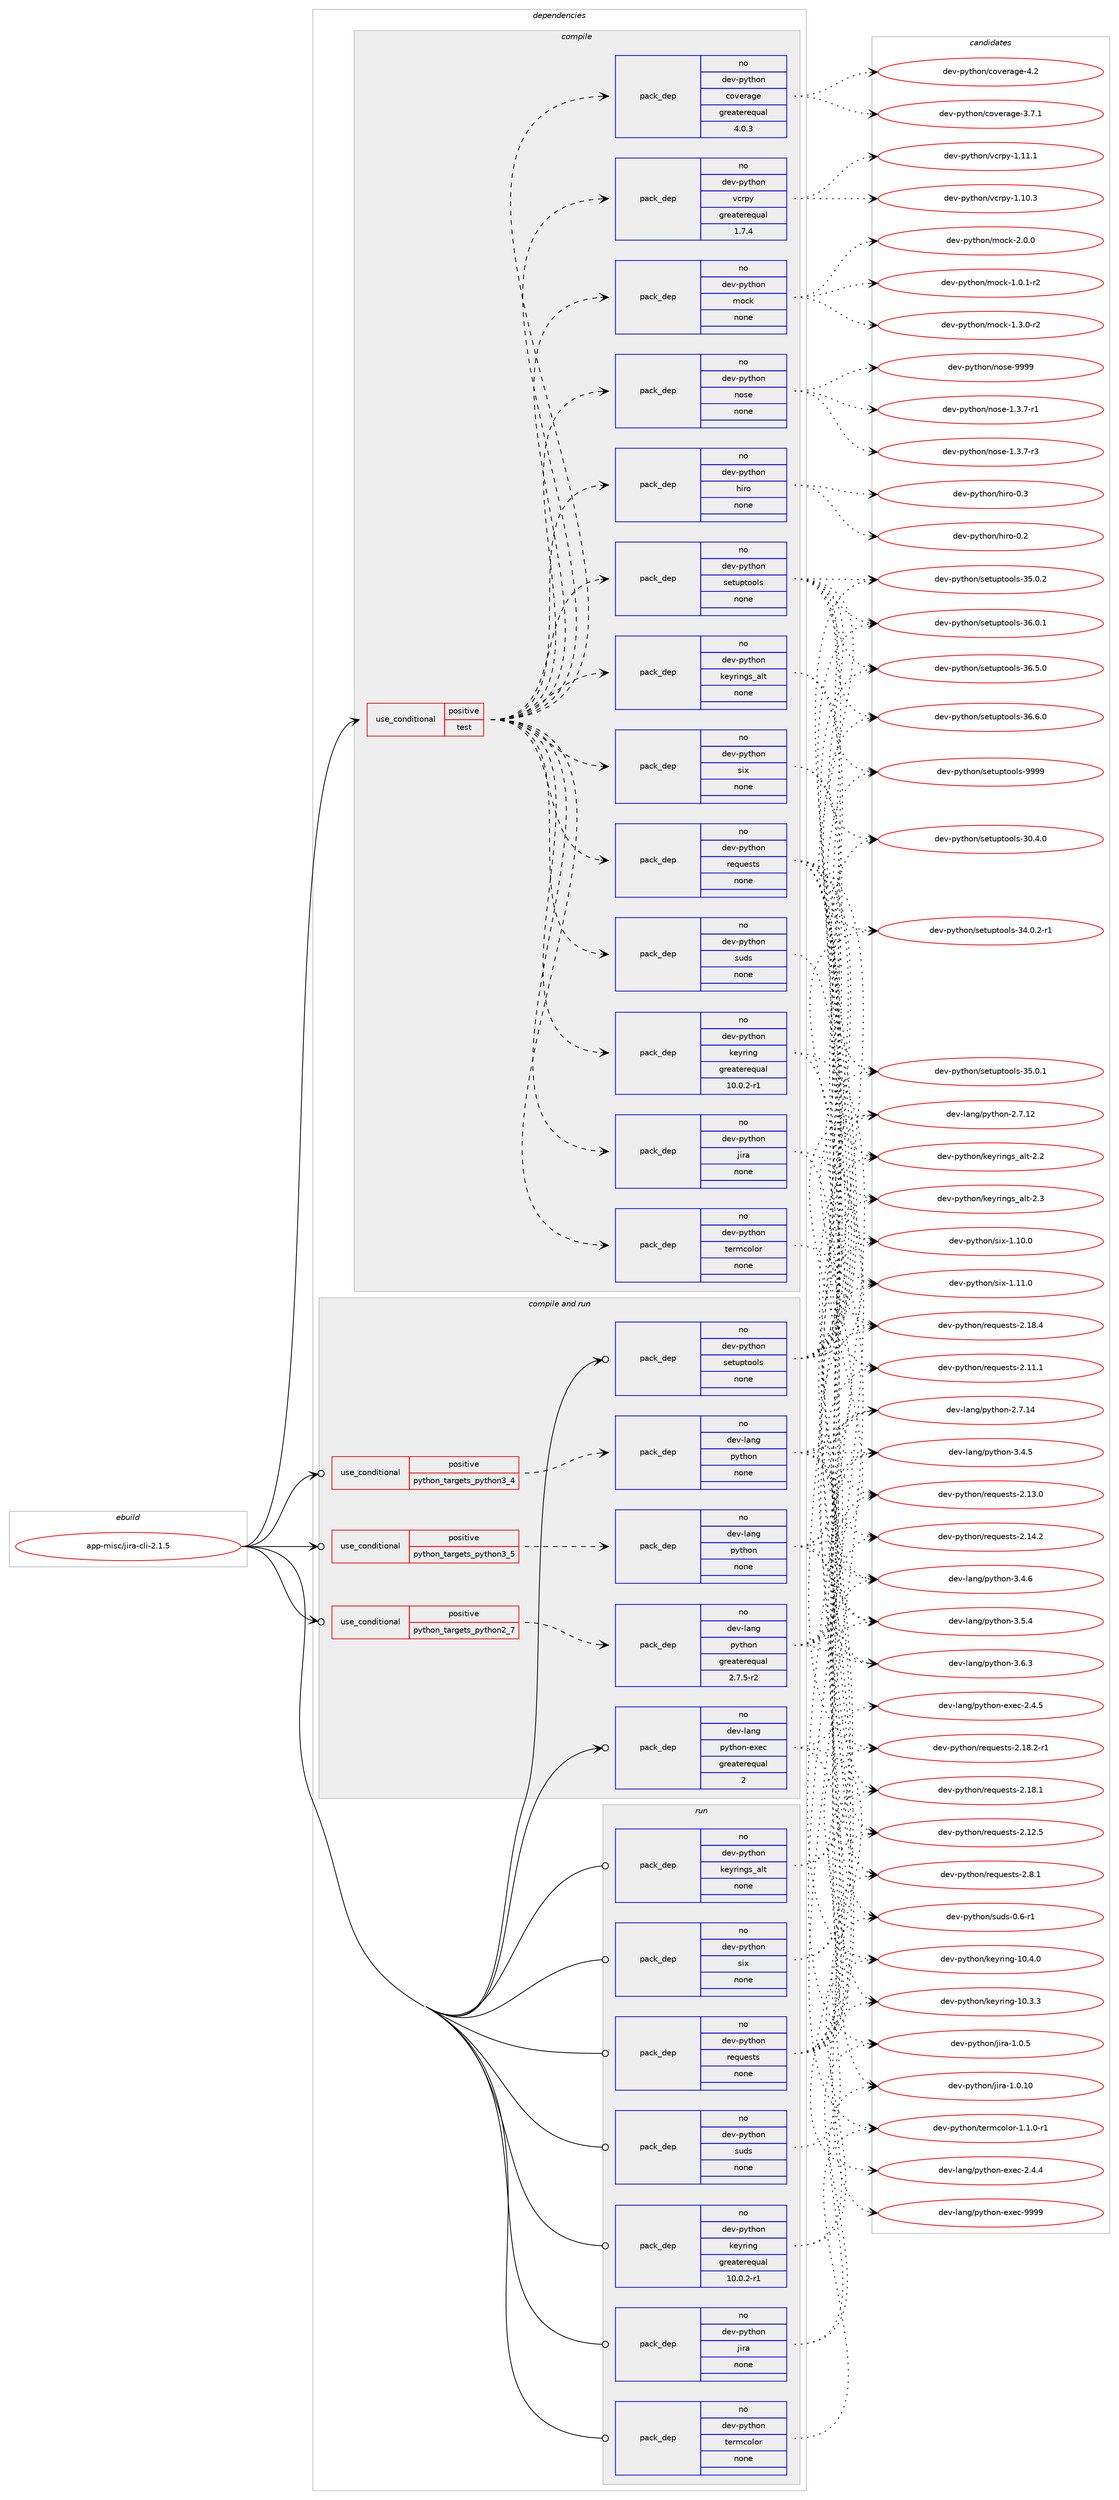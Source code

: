 digraph prolog {

# *************
# Graph options
# *************

newrank=true;
concentrate=true;
compound=true;
graph [rankdir=LR,fontname=Helvetica,fontsize=10,ranksep=1.5];#, ranksep=2.5, nodesep=0.2];
edge  [arrowhead=vee];
node  [fontname=Helvetica,fontsize=10];

# **********
# The ebuild
# **********

subgraph cluster_leftcol {
color=gray;
rank=same;
label=<<i>ebuild</i>>;
id [label="app-misc/jira-cli-2.1.5", color=red, width=4, href="../app-misc/jira-cli-2.1.5.svg"];
}

# ****************
# The dependencies
# ****************

subgraph cluster_midcol {
color=gray;
label=<<i>dependencies</i>>;
subgraph cluster_compile {
fillcolor="#eeeeee";
style=filled;
label=<<i>compile</i>>;
subgraph cond12411 {
dependency46404 [label=<<TABLE BORDER="0" CELLBORDER="1" CELLSPACING="0" CELLPADDING="4"><TR><TD ROWSPAN="3" CELLPADDING="10">use_conditional</TD></TR><TR><TD>positive</TD></TR><TR><TD>test</TD></TR></TABLE>>, shape=none, color=red];
subgraph pack33220 {
dependency46405 [label=<<TABLE BORDER="0" CELLBORDER="1" CELLSPACING="0" CELLPADDING="4" WIDTH="220"><TR><TD ROWSPAN="6" CELLPADDING="30">pack_dep</TD></TR><TR><TD WIDTH="110">no</TD></TR><TR><TD>dev-python</TD></TR><TR><TD>setuptools</TD></TR><TR><TD>none</TD></TR><TR><TD></TD></TR></TABLE>>, shape=none, color=blue];
}
dependency46404:e -> dependency46405:w [weight=20,style="dashed",arrowhead="vee"];
subgraph pack33221 {
dependency46406 [label=<<TABLE BORDER="0" CELLBORDER="1" CELLSPACING="0" CELLPADDING="4" WIDTH="220"><TR><TD ROWSPAN="6" CELLPADDING="30">pack_dep</TD></TR><TR><TD WIDTH="110">no</TD></TR><TR><TD>dev-python</TD></TR><TR><TD>requests</TD></TR><TR><TD>none</TD></TR><TR><TD></TD></TR></TABLE>>, shape=none, color=blue];
}
dependency46404:e -> dependency46406:w [weight=20,style="dashed",arrowhead="vee"];
subgraph pack33222 {
dependency46407 [label=<<TABLE BORDER="0" CELLBORDER="1" CELLSPACING="0" CELLPADDING="4" WIDTH="220"><TR><TD ROWSPAN="6" CELLPADDING="30">pack_dep</TD></TR><TR><TD WIDTH="110">no</TD></TR><TR><TD>dev-python</TD></TR><TR><TD>termcolor</TD></TR><TR><TD>none</TD></TR><TR><TD></TD></TR></TABLE>>, shape=none, color=blue];
}
dependency46404:e -> dependency46407:w [weight=20,style="dashed",arrowhead="vee"];
subgraph pack33223 {
dependency46408 [label=<<TABLE BORDER="0" CELLBORDER="1" CELLSPACING="0" CELLPADDING="4" WIDTH="220"><TR><TD ROWSPAN="6" CELLPADDING="30">pack_dep</TD></TR><TR><TD WIDTH="110">no</TD></TR><TR><TD>dev-python</TD></TR><TR><TD>six</TD></TR><TR><TD>none</TD></TR><TR><TD></TD></TR></TABLE>>, shape=none, color=blue];
}
dependency46404:e -> dependency46408:w [weight=20,style="dashed",arrowhead="vee"];
subgraph pack33224 {
dependency46409 [label=<<TABLE BORDER="0" CELLBORDER="1" CELLSPACING="0" CELLPADDING="4" WIDTH="220"><TR><TD ROWSPAN="6" CELLPADDING="30">pack_dep</TD></TR><TR><TD WIDTH="110">no</TD></TR><TR><TD>dev-python</TD></TR><TR><TD>jira</TD></TR><TR><TD>none</TD></TR><TR><TD></TD></TR></TABLE>>, shape=none, color=blue];
}
dependency46404:e -> dependency46409:w [weight=20,style="dashed",arrowhead="vee"];
subgraph pack33225 {
dependency46410 [label=<<TABLE BORDER="0" CELLBORDER="1" CELLSPACING="0" CELLPADDING="4" WIDTH="220"><TR><TD ROWSPAN="6" CELLPADDING="30">pack_dep</TD></TR><TR><TD WIDTH="110">no</TD></TR><TR><TD>dev-python</TD></TR><TR><TD>suds</TD></TR><TR><TD>none</TD></TR><TR><TD></TD></TR></TABLE>>, shape=none, color=blue];
}
dependency46404:e -> dependency46410:w [weight=20,style="dashed",arrowhead="vee"];
subgraph pack33226 {
dependency46411 [label=<<TABLE BORDER="0" CELLBORDER="1" CELLSPACING="0" CELLPADDING="4" WIDTH="220"><TR><TD ROWSPAN="6" CELLPADDING="30">pack_dep</TD></TR><TR><TD WIDTH="110">no</TD></TR><TR><TD>dev-python</TD></TR><TR><TD>keyring</TD></TR><TR><TD>greaterequal</TD></TR><TR><TD>10.0.2-r1</TD></TR></TABLE>>, shape=none, color=blue];
}
dependency46404:e -> dependency46411:w [weight=20,style="dashed",arrowhead="vee"];
subgraph pack33227 {
dependency46412 [label=<<TABLE BORDER="0" CELLBORDER="1" CELLSPACING="0" CELLPADDING="4" WIDTH="220"><TR><TD ROWSPAN="6" CELLPADDING="30">pack_dep</TD></TR><TR><TD WIDTH="110">no</TD></TR><TR><TD>dev-python</TD></TR><TR><TD>keyrings_alt</TD></TR><TR><TD>none</TD></TR><TR><TD></TD></TR></TABLE>>, shape=none, color=blue];
}
dependency46404:e -> dependency46412:w [weight=20,style="dashed",arrowhead="vee"];
subgraph pack33228 {
dependency46413 [label=<<TABLE BORDER="0" CELLBORDER="1" CELLSPACING="0" CELLPADDING="4" WIDTH="220"><TR><TD ROWSPAN="6" CELLPADDING="30">pack_dep</TD></TR><TR><TD WIDTH="110">no</TD></TR><TR><TD>dev-python</TD></TR><TR><TD>coverage</TD></TR><TR><TD>greaterequal</TD></TR><TR><TD>4.0.3</TD></TR></TABLE>>, shape=none, color=blue];
}
dependency46404:e -> dependency46413:w [weight=20,style="dashed",arrowhead="vee"];
subgraph pack33229 {
dependency46414 [label=<<TABLE BORDER="0" CELLBORDER="1" CELLSPACING="0" CELLPADDING="4" WIDTH="220"><TR><TD ROWSPAN="6" CELLPADDING="30">pack_dep</TD></TR><TR><TD WIDTH="110">no</TD></TR><TR><TD>dev-python</TD></TR><TR><TD>hiro</TD></TR><TR><TD>none</TD></TR><TR><TD></TD></TR></TABLE>>, shape=none, color=blue];
}
dependency46404:e -> dependency46414:w [weight=20,style="dashed",arrowhead="vee"];
subgraph pack33230 {
dependency46415 [label=<<TABLE BORDER="0" CELLBORDER="1" CELLSPACING="0" CELLPADDING="4" WIDTH="220"><TR><TD ROWSPAN="6" CELLPADDING="30">pack_dep</TD></TR><TR><TD WIDTH="110">no</TD></TR><TR><TD>dev-python</TD></TR><TR><TD>nose</TD></TR><TR><TD>none</TD></TR><TR><TD></TD></TR></TABLE>>, shape=none, color=blue];
}
dependency46404:e -> dependency46415:w [weight=20,style="dashed",arrowhead="vee"];
subgraph pack33231 {
dependency46416 [label=<<TABLE BORDER="0" CELLBORDER="1" CELLSPACING="0" CELLPADDING="4" WIDTH="220"><TR><TD ROWSPAN="6" CELLPADDING="30">pack_dep</TD></TR><TR><TD WIDTH="110">no</TD></TR><TR><TD>dev-python</TD></TR><TR><TD>mock</TD></TR><TR><TD>none</TD></TR><TR><TD></TD></TR></TABLE>>, shape=none, color=blue];
}
dependency46404:e -> dependency46416:w [weight=20,style="dashed",arrowhead="vee"];
subgraph pack33232 {
dependency46417 [label=<<TABLE BORDER="0" CELLBORDER="1" CELLSPACING="0" CELLPADDING="4" WIDTH="220"><TR><TD ROWSPAN="6" CELLPADDING="30">pack_dep</TD></TR><TR><TD WIDTH="110">no</TD></TR><TR><TD>dev-python</TD></TR><TR><TD>vcrpy</TD></TR><TR><TD>greaterequal</TD></TR><TR><TD>1.7.4</TD></TR></TABLE>>, shape=none, color=blue];
}
dependency46404:e -> dependency46417:w [weight=20,style="dashed",arrowhead="vee"];
}
id:e -> dependency46404:w [weight=20,style="solid",arrowhead="vee"];
}
subgraph cluster_compileandrun {
fillcolor="#eeeeee";
style=filled;
label=<<i>compile and run</i>>;
subgraph cond12412 {
dependency46418 [label=<<TABLE BORDER="0" CELLBORDER="1" CELLSPACING="0" CELLPADDING="4"><TR><TD ROWSPAN="3" CELLPADDING="10">use_conditional</TD></TR><TR><TD>positive</TD></TR><TR><TD>python_targets_python2_7</TD></TR></TABLE>>, shape=none, color=red];
subgraph pack33233 {
dependency46419 [label=<<TABLE BORDER="0" CELLBORDER="1" CELLSPACING="0" CELLPADDING="4" WIDTH="220"><TR><TD ROWSPAN="6" CELLPADDING="30">pack_dep</TD></TR><TR><TD WIDTH="110">no</TD></TR><TR><TD>dev-lang</TD></TR><TR><TD>python</TD></TR><TR><TD>greaterequal</TD></TR><TR><TD>2.7.5-r2</TD></TR></TABLE>>, shape=none, color=blue];
}
dependency46418:e -> dependency46419:w [weight=20,style="dashed",arrowhead="vee"];
}
id:e -> dependency46418:w [weight=20,style="solid",arrowhead="odotvee"];
subgraph cond12413 {
dependency46420 [label=<<TABLE BORDER="0" CELLBORDER="1" CELLSPACING="0" CELLPADDING="4"><TR><TD ROWSPAN="3" CELLPADDING="10">use_conditional</TD></TR><TR><TD>positive</TD></TR><TR><TD>python_targets_python3_4</TD></TR></TABLE>>, shape=none, color=red];
subgraph pack33234 {
dependency46421 [label=<<TABLE BORDER="0" CELLBORDER="1" CELLSPACING="0" CELLPADDING="4" WIDTH="220"><TR><TD ROWSPAN="6" CELLPADDING="30">pack_dep</TD></TR><TR><TD WIDTH="110">no</TD></TR><TR><TD>dev-lang</TD></TR><TR><TD>python</TD></TR><TR><TD>none</TD></TR><TR><TD></TD></TR></TABLE>>, shape=none, color=blue];
}
dependency46420:e -> dependency46421:w [weight=20,style="dashed",arrowhead="vee"];
}
id:e -> dependency46420:w [weight=20,style="solid",arrowhead="odotvee"];
subgraph cond12414 {
dependency46422 [label=<<TABLE BORDER="0" CELLBORDER="1" CELLSPACING="0" CELLPADDING="4"><TR><TD ROWSPAN="3" CELLPADDING="10">use_conditional</TD></TR><TR><TD>positive</TD></TR><TR><TD>python_targets_python3_5</TD></TR></TABLE>>, shape=none, color=red];
subgraph pack33235 {
dependency46423 [label=<<TABLE BORDER="0" CELLBORDER="1" CELLSPACING="0" CELLPADDING="4" WIDTH="220"><TR><TD ROWSPAN="6" CELLPADDING="30">pack_dep</TD></TR><TR><TD WIDTH="110">no</TD></TR><TR><TD>dev-lang</TD></TR><TR><TD>python</TD></TR><TR><TD>none</TD></TR><TR><TD></TD></TR></TABLE>>, shape=none, color=blue];
}
dependency46422:e -> dependency46423:w [weight=20,style="dashed",arrowhead="vee"];
}
id:e -> dependency46422:w [weight=20,style="solid",arrowhead="odotvee"];
subgraph pack33236 {
dependency46424 [label=<<TABLE BORDER="0" CELLBORDER="1" CELLSPACING="0" CELLPADDING="4" WIDTH="220"><TR><TD ROWSPAN="6" CELLPADDING="30">pack_dep</TD></TR><TR><TD WIDTH="110">no</TD></TR><TR><TD>dev-lang</TD></TR><TR><TD>python-exec</TD></TR><TR><TD>greaterequal</TD></TR><TR><TD>2</TD></TR></TABLE>>, shape=none, color=blue];
}
id:e -> dependency46424:w [weight=20,style="solid",arrowhead="odotvee"];
subgraph pack33237 {
dependency46425 [label=<<TABLE BORDER="0" CELLBORDER="1" CELLSPACING="0" CELLPADDING="4" WIDTH="220"><TR><TD ROWSPAN="6" CELLPADDING="30">pack_dep</TD></TR><TR><TD WIDTH="110">no</TD></TR><TR><TD>dev-python</TD></TR><TR><TD>setuptools</TD></TR><TR><TD>none</TD></TR><TR><TD></TD></TR></TABLE>>, shape=none, color=blue];
}
id:e -> dependency46425:w [weight=20,style="solid",arrowhead="odotvee"];
}
subgraph cluster_run {
fillcolor="#eeeeee";
style=filled;
label=<<i>run</i>>;
subgraph pack33238 {
dependency46426 [label=<<TABLE BORDER="0" CELLBORDER="1" CELLSPACING="0" CELLPADDING="4" WIDTH="220"><TR><TD ROWSPAN="6" CELLPADDING="30">pack_dep</TD></TR><TR><TD WIDTH="110">no</TD></TR><TR><TD>dev-python</TD></TR><TR><TD>jira</TD></TR><TR><TD>none</TD></TR><TR><TD></TD></TR></TABLE>>, shape=none, color=blue];
}
id:e -> dependency46426:w [weight=20,style="solid",arrowhead="odot"];
subgraph pack33239 {
dependency46427 [label=<<TABLE BORDER="0" CELLBORDER="1" CELLSPACING="0" CELLPADDING="4" WIDTH="220"><TR><TD ROWSPAN="6" CELLPADDING="30">pack_dep</TD></TR><TR><TD WIDTH="110">no</TD></TR><TR><TD>dev-python</TD></TR><TR><TD>keyring</TD></TR><TR><TD>greaterequal</TD></TR><TR><TD>10.0.2-r1</TD></TR></TABLE>>, shape=none, color=blue];
}
id:e -> dependency46427:w [weight=20,style="solid",arrowhead="odot"];
subgraph pack33240 {
dependency46428 [label=<<TABLE BORDER="0" CELLBORDER="1" CELLSPACING="0" CELLPADDING="4" WIDTH="220"><TR><TD ROWSPAN="6" CELLPADDING="30">pack_dep</TD></TR><TR><TD WIDTH="110">no</TD></TR><TR><TD>dev-python</TD></TR><TR><TD>keyrings_alt</TD></TR><TR><TD>none</TD></TR><TR><TD></TD></TR></TABLE>>, shape=none, color=blue];
}
id:e -> dependency46428:w [weight=20,style="solid",arrowhead="odot"];
subgraph pack33241 {
dependency46429 [label=<<TABLE BORDER="0" CELLBORDER="1" CELLSPACING="0" CELLPADDING="4" WIDTH="220"><TR><TD ROWSPAN="6" CELLPADDING="30">pack_dep</TD></TR><TR><TD WIDTH="110">no</TD></TR><TR><TD>dev-python</TD></TR><TR><TD>requests</TD></TR><TR><TD>none</TD></TR><TR><TD></TD></TR></TABLE>>, shape=none, color=blue];
}
id:e -> dependency46429:w [weight=20,style="solid",arrowhead="odot"];
subgraph pack33242 {
dependency46430 [label=<<TABLE BORDER="0" CELLBORDER="1" CELLSPACING="0" CELLPADDING="4" WIDTH="220"><TR><TD ROWSPAN="6" CELLPADDING="30">pack_dep</TD></TR><TR><TD WIDTH="110">no</TD></TR><TR><TD>dev-python</TD></TR><TR><TD>six</TD></TR><TR><TD>none</TD></TR><TR><TD></TD></TR></TABLE>>, shape=none, color=blue];
}
id:e -> dependency46430:w [weight=20,style="solid",arrowhead="odot"];
subgraph pack33243 {
dependency46431 [label=<<TABLE BORDER="0" CELLBORDER="1" CELLSPACING="0" CELLPADDING="4" WIDTH="220"><TR><TD ROWSPAN="6" CELLPADDING="30">pack_dep</TD></TR><TR><TD WIDTH="110">no</TD></TR><TR><TD>dev-python</TD></TR><TR><TD>suds</TD></TR><TR><TD>none</TD></TR><TR><TD></TD></TR></TABLE>>, shape=none, color=blue];
}
id:e -> dependency46431:w [weight=20,style="solid",arrowhead="odot"];
subgraph pack33244 {
dependency46432 [label=<<TABLE BORDER="0" CELLBORDER="1" CELLSPACING="0" CELLPADDING="4" WIDTH="220"><TR><TD ROWSPAN="6" CELLPADDING="30">pack_dep</TD></TR><TR><TD WIDTH="110">no</TD></TR><TR><TD>dev-python</TD></TR><TR><TD>termcolor</TD></TR><TR><TD>none</TD></TR><TR><TD></TD></TR></TABLE>>, shape=none, color=blue];
}
id:e -> dependency46432:w [weight=20,style="solid",arrowhead="odot"];
}
}

# **************
# The candidates
# **************

subgraph cluster_choices {
rank=same;
color=gray;
label=<<i>candidates</i>>;

subgraph choice33220 {
color=black;
nodesep=1;
choice100101118451121211161041111104711510111611711211611111110811545514846524648 [label="dev-python/setuptools-30.4.0", color=red, width=4,href="../dev-python/setuptools-30.4.0.svg"];
choice1001011184511212111610411111047115101116117112116111111108115455152464846504511449 [label="dev-python/setuptools-34.0.2-r1", color=red, width=4,href="../dev-python/setuptools-34.0.2-r1.svg"];
choice100101118451121211161041111104711510111611711211611111110811545515346484649 [label="dev-python/setuptools-35.0.1", color=red, width=4,href="../dev-python/setuptools-35.0.1.svg"];
choice100101118451121211161041111104711510111611711211611111110811545515346484650 [label="dev-python/setuptools-35.0.2", color=red, width=4,href="../dev-python/setuptools-35.0.2.svg"];
choice100101118451121211161041111104711510111611711211611111110811545515446484649 [label="dev-python/setuptools-36.0.1", color=red, width=4,href="../dev-python/setuptools-36.0.1.svg"];
choice100101118451121211161041111104711510111611711211611111110811545515446534648 [label="dev-python/setuptools-36.5.0", color=red, width=4,href="../dev-python/setuptools-36.5.0.svg"];
choice100101118451121211161041111104711510111611711211611111110811545515446544648 [label="dev-python/setuptools-36.6.0", color=red, width=4,href="../dev-python/setuptools-36.6.0.svg"];
choice10010111845112121116104111110471151011161171121161111111081154557575757 [label="dev-python/setuptools-9999", color=red, width=4,href="../dev-python/setuptools-9999.svg"];
dependency46405:e -> choice100101118451121211161041111104711510111611711211611111110811545514846524648:w [style=dotted,weight="100"];
dependency46405:e -> choice1001011184511212111610411111047115101116117112116111111108115455152464846504511449:w [style=dotted,weight="100"];
dependency46405:e -> choice100101118451121211161041111104711510111611711211611111110811545515346484649:w [style=dotted,weight="100"];
dependency46405:e -> choice100101118451121211161041111104711510111611711211611111110811545515346484650:w [style=dotted,weight="100"];
dependency46405:e -> choice100101118451121211161041111104711510111611711211611111110811545515446484649:w [style=dotted,weight="100"];
dependency46405:e -> choice100101118451121211161041111104711510111611711211611111110811545515446534648:w [style=dotted,weight="100"];
dependency46405:e -> choice100101118451121211161041111104711510111611711211611111110811545515446544648:w [style=dotted,weight="100"];
dependency46405:e -> choice10010111845112121116104111110471151011161171121161111111081154557575757:w [style=dotted,weight="100"];
}
subgraph choice33221 {
color=black;
nodesep=1;
choice100101118451121211161041111104711410111311710111511611545504649494649 [label="dev-python/requests-2.11.1", color=red, width=4,href="../dev-python/requests-2.11.1.svg"];
choice100101118451121211161041111104711410111311710111511611545504649504653 [label="dev-python/requests-2.12.5", color=red, width=4,href="../dev-python/requests-2.12.5.svg"];
choice100101118451121211161041111104711410111311710111511611545504649514648 [label="dev-python/requests-2.13.0", color=red, width=4,href="../dev-python/requests-2.13.0.svg"];
choice100101118451121211161041111104711410111311710111511611545504649524650 [label="dev-python/requests-2.14.2", color=red, width=4,href="../dev-python/requests-2.14.2.svg"];
choice100101118451121211161041111104711410111311710111511611545504649564649 [label="dev-python/requests-2.18.1", color=red, width=4,href="../dev-python/requests-2.18.1.svg"];
choice1001011184511212111610411111047114101113117101115116115455046495646504511449 [label="dev-python/requests-2.18.2-r1", color=red, width=4,href="../dev-python/requests-2.18.2-r1.svg"];
choice100101118451121211161041111104711410111311710111511611545504649564652 [label="dev-python/requests-2.18.4", color=red, width=4,href="../dev-python/requests-2.18.4.svg"];
choice1001011184511212111610411111047114101113117101115116115455046564649 [label="dev-python/requests-2.8.1", color=red, width=4,href="../dev-python/requests-2.8.1.svg"];
dependency46406:e -> choice100101118451121211161041111104711410111311710111511611545504649494649:w [style=dotted,weight="100"];
dependency46406:e -> choice100101118451121211161041111104711410111311710111511611545504649504653:w [style=dotted,weight="100"];
dependency46406:e -> choice100101118451121211161041111104711410111311710111511611545504649514648:w [style=dotted,weight="100"];
dependency46406:e -> choice100101118451121211161041111104711410111311710111511611545504649524650:w [style=dotted,weight="100"];
dependency46406:e -> choice100101118451121211161041111104711410111311710111511611545504649564649:w [style=dotted,weight="100"];
dependency46406:e -> choice1001011184511212111610411111047114101113117101115116115455046495646504511449:w [style=dotted,weight="100"];
dependency46406:e -> choice100101118451121211161041111104711410111311710111511611545504649564652:w [style=dotted,weight="100"];
dependency46406:e -> choice1001011184511212111610411111047114101113117101115116115455046564649:w [style=dotted,weight="100"];
}
subgraph choice33222 {
color=black;
nodesep=1;
choice1001011184511212111610411111047116101114109991111081111144549464946484511449 [label="dev-python/termcolor-1.1.0-r1", color=red, width=4,href="../dev-python/termcolor-1.1.0-r1.svg"];
dependency46407:e -> choice1001011184511212111610411111047116101114109991111081111144549464946484511449:w [style=dotted,weight="100"];
}
subgraph choice33223 {
color=black;
nodesep=1;
choice100101118451121211161041111104711510512045494649484648 [label="dev-python/six-1.10.0", color=red, width=4,href="../dev-python/six-1.10.0.svg"];
choice100101118451121211161041111104711510512045494649494648 [label="dev-python/six-1.11.0", color=red, width=4,href="../dev-python/six-1.11.0.svg"];
dependency46408:e -> choice100101118451121211161041111104711510512045494649484648:w [style=dotted,weight="100"];
dependency46408:e -> choice100101118451121211161041111104711510512045494649494648:w [style=dotted,weight="100"];
}
subgraph choice33224 {
color=black;
nodesep=1;
choice10010111845112121116104111110471061051149745494648464948 [label="dev-python/jira-1.0.10", color=red, width=4,href="../dev-python/jira-1.0.10.svg"];
choice100101118451121211161041111104710610511497454946484653 [label="dev-python/jira-1.0.5", color=red, width=4,href="../dev-python/jira-1.0.5.svg"];
dependency46409:e -> choice10010111845112121116104111110471061051149745494648464948:w [style=dotted,weight="100"];
dependency46409:e -> choice100101118451121211161041111104710610511497454946484653:w [style=dotted,weight="100"];
}
subgraph choice33225 {
color=black;
nodesep=1;
choice1001011184511212111610411111047115117100115454846544511449 [label="dev-python/suds-0.6-r1", color=red, width=4,href="../dev-python/suds-0.6-r1.svg"];
dependency46410:e -> choice1001011184511212111610411111047115117100115454846544511449:w [style=dotted,weight="100"];
}
subgraph choice33226 {
color=black;
nodesep=1;
choice100101118451121211161041111104710710112111410511010345494846514651 [label="dev-python/keyring-10.3.3", color=red, width=4,href="../dev-python/keyring-10.3.3.svg"];
choice100101118451121211161041111104710710112111410511010345494846524648 [label="dev-python/keyring-10.4.0", color=red, width=4,href="../dev-python/keyring-10.4.0.svg"];
dependency46411:e -> choice100101118451121211161041111104710710112111410511010345494846514651:w [style=dotted,weight="100"];
dependency46411:e -> choice100101118451121211161041111104710710112111410511010345494846524648:w [style=dotted,weight="100"];
}
subgraph choice33227 {
color=black;
nodesep=1;
choice1001011184511212111610411111047107101121114105110103115959710811645504650 [label="dev-python/keyrings_alt-2.2", color=red, width=4,href="../dev-python/keyrings_alt-2.2.svg"];
choice1001011184511212111610411111047107101121114105110103115959710811645504651 [label="dev-python/keyrings_alt-2.3", color=red, width=4,href="../dev-python/keyrings_alt-2.3.svg"];
dependency46412:e -> choice1001011184511212111610411111047107101121114105110103115959710811645504650:w [style=dotted,weight="100"];
dependency46412:e -> choice1001011184511212111610411111047107101121114105110103115959710811645504651:w [style=dotted,weight="100"];
}
subgraph choice33228 {
color=black;
nodesep=1;
choice10010111845112121116104111110479911111810111497103101455146554649 [label="dev-python/coverage-3.7.1", color=red, width=4,href="../dev-python/coverage-3.7.1.svg"];
choice1001011184511212111610411111047991111181011149710310145524650 [label="dev-python/coverage-4.2", color=red, width=4,href="../dev-python/coverage-4.2.svg"];
dependency46413:e -> choice10010111845112121116104111110479911111810111497103101455146554649:w [style=dotted,weight="100"];
dependency46413:e -> choice1001011184511212111610411111047991111181011149710310145524650:w [style=dotted,weight="100"];
}
subgraph choice33229 {
color=black;
nodesep=1;
choice100101118451121211161041111104710410511411145484650 [label="dev-python/hiro-0.2", color=red, width=4,href="../dev-python/hiro-0.2.svg"];
choice100101118451121211161041111104710410511411145484651 [label="dev-python/hiro-0.3", color=red, width=4,href="../dev-python/hiro-0.3.svg"];
dependency46414:e -> choice100101118451121211161041111104710410511411145484650:w [style=dotted,weight="100"];
dependency46414:e -> choice100101118451121211161041111104710410511411145484651:w [style=dotted,weight="100"];
}
subgraph choice33230 {
color=black;
nodesep=1;
choice10010111845112121116104111110471101111151014549465146554511449 [label="dev-python/nose-1.3.7-r1", color=red, width=4,href="../dev-python/nose-1.3.7-r1.svg"];
choice10010111845112121116104111110471101111151014549465146554511451 [label="dev-python/nose-1.3.7-r3", color=red, width=4,href="../dev-python/nose-1.3.7-r3.svg"];
choice10010111845112121116104111110471101111151014557575757 [label="dev-python/nose-9999", color=red, width=4,href="../dev-python/nose-9999.svg"];
dependency46415:e -> choice10010111845112121116104111110471101111151014549465146554511449:w [style=dotted,weight="100"];
dependency46415:e -> choice10010111845112121116104111110471101111151014549465146554511451:w [style=dotted,weight="100"];
dependency46415:e -> choice10010111845112121116104111110471101111151014557575757:w [style=dotted,weight="100"];
}
subgraph choice33231 {
color=black;
nodesep=1;
choice1001011184511212111610411111047109111991074549464846494511450 [label="dev-python/mock-1.0.1-r2", color=red, width=4,href="../dev-python/mock-1.0.1-r2.svg"];
choice1001011184511212111610411111047109111991074549465146484511450 [label="dev-python/mock-1.3.0-r2", color=red, width=4,href="../dev-python/mock-1.3.0-r2.svg"];
choice100101118451121211161041111104710911199107455046484648 [label="dev-python/mock-2.0.0", color=red, width=4,href="../dev-python/mock-2.0.0.svg"];
dependency46416:e -> choice1001011184511212111610411111047109111991074549464846494511450:w [style=dotted,weight="100"];
dependency46416:e -> choice1001011184511212111610411111047109111991074549465146484511450:w [style=dotted,weight="100"];
dependency46416:e -> choice100101118451121211161041111104710911199107455046484648:w [style=dotted,weight="100"];
}
subgraph choice33232 {
color=black;
nodesep=1;
choice10010111845112121116104111110471189911411212145494649484651 [label="dev-python/vcrpy-1.10.3", color=red, width=4,href="../dev-python/vcrpy-1.10.3.svg"];
choice10010111845112121116104111110471189911411212145494649494649 [label="dev-python/vcrpy-1.11.1", color=red, width=4,href="../dev-python/vcrpy-1.11.1.svg"];
dependency46417:e -> choice10010111845112121116104111110471189911411212145494649484651:w [style=dotted,weight="100"];
dependency46417:e -> choice10010111845112121116104111110471189911411212145494649494649:w [style=dotted,weight="100"];
}
subgraph choice33233 {
color=black;
nodesep=1;
choice10010111845108971101034711212111610411111045504655464950 [label="dev-lang/python-2.7.12", color=red, width=4,href="../dev-lang/python-2.7.12.svg"];
choice10010111845108971101034711212111610411111045504655464952 [label="dev-lang/python-2.7.14", color=red, width=4,href="../dev-lang/python-2.7.14.svg"];
choice100101118451089711010347112121116104111110455146524653 [label="dev-lang/python-3.4.5", color=red, width=4,href="../dev-lang/python-3.4.5.svg"];
choice100101118451089711010347112121116104111110455146524654 [label="dev-lang/python-3.4.6", color=red, width=4,href="../dev-lang/python-3.4.6.svg"];
choice100101118451089711010347112121116104111110455146534652 [label="dev-lang/python-3.5.4", color=red, width=4,href="../dev-lang/python-3.5.4.svg"];
choice100101118451089711010347112121116104111110455146544651 [label="dev-lang/python-3.6.3", color=red, width=4,href="../dev-lang/python-3.6.3.svg"];
dependency46419:e -> choice10010111845108971101034711212111610411111045504655464950:w [style=dotted,weight="100"];
dependency46419:e -> choice10010111845108971101034711212111610411111045504655464952:w [style=dotted,weight="100"];
dependency46419:e -> choice100101118451089711010347112121116104111110455146524653:w [style=dotted,weight="100"];
dependency46419:e -> choice100101118451089711010347112121116104111110455146524654:w [style=dotted,weight="100"];
dependency46419:e -> choice100101118451089711010347112121116104111110455146534652:w [style=dotted,weight="100"];
dependency46419:e -> choice100101118451089711010347112121116104111110455146544651:w [style=dotted,weight="100"];
}
subgraph choice33234 {
color=black;
nodesep=1;
choice10010111845108971101034711212111610411111045504655464950 [label="dev-lang/python-2.7.12", color=red, width=4,href="../dev-lang/python-2.7.12.svg"];
choice10010111845108971101034711212111610411111045504655464952 [label="dev-lang/python-2.7.14", color=red, width=4,href="../dev-lang/python-2.7.14.svg"];
choice100101118451089711010347112121116104111110455146524653 [label="dev-lang/python-3.4.5", color=red, width=4,href="../dev-lang/python-3.4.5.svg"];
choice100101118451089711010347112121116104111110455146524654 [label="dev-lang/python-3.4.6", color=red, width=4,href="../dev-lang/python-3.4.6.svg"];
choice100101118451089711010347112121116104111110455146534652 [label="dev-lang/python-3.5.4", color=red, width=4,href="../dev-lang/python-3.5.4.svg"];
choice100101118451089711010347112121116104111110455146544651 [label="dev-lang/python-3.6.3", color=red, width=4,href="../dev-lang/python-3.6.3.svg"];
dependency46421:e -> choice10010111845108971101034711212111610411111045504655464950:w [style=dotted,weight="100"];
dependency46421:e -> choice10010111845108971101034711212111610411111045504655464952:w [style=dotted,weight="100"];
dependency46421:e -> choice100101118451089711010347112121116104111110455146524653:w [style=dotted,weight="100"];
dependency46421:e -> choice100101118451089711010347112121116104111110455146524654:w [style=dotted,weight="100"];
dependency46421:e -> choice100101118451089711010347112121116104111110455146534652:w [style=dotted,weight="100"];
dependency46421:e -> choice100101118451089711010347112121116104111110455146544651:w [style=dotted,weight="100"];
}
subgraph choice33235 {
color=black;
nodesep=1;
choice10010111845108971101034711212111610411111045504655464950 [label="dev-lang/python-2.7.12", color=red, width=4,href="../dev-lang/python-2.7.12.svg"];
choice10010111845108971101034711212111610411111045504655464952 [label="dev-lang/python-2.7.14", color=red, width=4,href="../dev-lang/python-2.7.14.svg"];
choice100101118451089711010347112121116104111110455146524653 [label="dev-lang/python-3.4.5", color=red, width=4,href="../dev-lang/python-3.4.5.svg"];
choice100101118451089711010347112121116104111110455146524654 [label="dev-lang/python-3.4.6", color=red, width=4,href="../dev-lang/python-3.4.6.svg"];
choice100101118451089711010347112121116104111110455146534652 [label="dev-lang/python-3.5.4", color=red, width=4,href="../dev-lang/python-3.5.4.svg"];
choice100101118451089711010347112121116104111110455146544651 [label="dev-lang/python-3.6.3", color=red, width=4,href="../dev-lang/python-3.6.3.svg"];
dependency46423:e -> choice10010111845108971101034711212111610411111045504655464950:w [style=dotted,weight="100"];
dependency46423:e -> choice10010111845108971101034711212111610411111045504655464952:w [style=dotted,weight="100"];
dependency46423:e -> choice100101118451089711010347112121116104111110455146524653:w [style=dotted,weight="100"];
dependency46423:e -> choice100101118451089711010347112121116104111110455146524654:w [style=dotted,weight="100"];
dependency46423:e -> choice100101118451089711010347112121116104111110455146534652:w [style=dotted,weight="100"];
dependency46423:e -> choice100101118451089711010347112121116104111110455146544651:w [style=dotted,weight="100"];
}
subgraph choice33236 {
color=black;
nodesep=1;
choice1001011184510897110103471121211161041111104510112010199455046524652 [label="dev-lang/python-exec-2.4.4", color=red, width=4,href="../dev-lang/python-exec-2.4.4.svg"];
choice1001011184510897110103471121211161041111104510112010199455046524653 [label="dev-lang/python-exec-2.4.5", color=red, width=4,href="../dev-lang/python-exec-2.4.5.svg"];
choice10010111845108971101034711212111610411111045101120101994557575757 [label="dev-lang/python-exec-9999", color=red, width=4,href="../dev-lang/python-exec-9999.svg"];
dependency46424:e -> choice1001011184510897110103471121211161041111104510112010199455046524652:w [style=dotted,weight="100"];
dependency46424:e -> choice1001011184510897110103471121211161041111104510112010199455046524653:w [style=dotted,weight="100"];
dependency46424:e -> choice10010111845108971101034711212111610411111045101120101994557575757:w [style=dotted,weight="100"];
}
subgraph choice33237 {
color=black;
nodesep=1;
choice100101118451121211161041111104711510111611711211611111110811545514846524648 [label="dev-python/setuptools-30.4.0", color=red, width=4,href="../dev-python/setuptools-30.4.0.svg"];
choice1001011184511212111610411111047115101116117112116111111108115455152464846504511449 [label="dev-python/setuptools-34.0.2-r1", color=red, width=4,href="../dev-python/setuptools-34.0.2-r1.svg"];
choice100101118451121211161041111104711510111611711211611111110811545515346484649 [label="dev-python/setuptools-35.0.1", color=red, width=4,href="../dev-python/setuptools-35.0.1.svg"];
choice100101118451121211161041111104711510111611711211611111110811545515346484650 [label="dev-python/setuptools-35.0.2", color=red, width=4,href="../dev-python/setuptools-35.0.2.svg"];
choice100101118451121211161041111104711510111611711211611111110811545515446484649 [label="dev-python/setuptools-36.0.1", color=red, width=4,href="../dev-python/setuptools-36.0.1.svg"];
choice100101118451121211161041111104711510111611711211611111110811545515446534648 [label="dev-python/setuptools-36.5.0", color=red, width=4,href="../dev-python/setuptools-36.5.0.svg"];
choice100101118451121211161041111104711510111611711211611111110811545515446544648 [label="dev-python/setuptools-36.6.0", color=red, width=4,href="../dev-python/setuptools-36.6.0.svg"];
choice10010111845112121116104111110471151011161171121161111111081154557575757 [label="dev-python/setuptools-9999", color=red, width=4,href="../dev-python/setuptools-9999.svg"];
dependency46425:e -> choice100101118451121211161041111104711510111611711211611111110811545514846524648:w [style=dotted,weight="100"];
dependency46425:e -> choice1001011184511212111610411111047115101116117112116111111108115455152464846504511449:w [style=dotted,weight="100"];
dependency46425:e -> choice100101118451121211161041111104711510111611711211611111110811545515346484649:w [style=dotted,weight="100"];
dependency46425:e -> choice100101118451121211161041111104711510111611711211611111110811545515346484650:w [style=dotted,weight="100"];
dependency46425:e -> choice100101118451121211161041111104711510111611711211611111110811545515446484649:w [style=dotted,weight="100"];
dependency46425:e -> choice100101118451121211161041111104711510111611711211611111110811545515446534648:w [style=dotted,weight="100"];
dependency46425:e -> choice100101118451121211161041111104711510111611711211611111110811545515446544648:w [style=dotted,weight="100"];
dependency46425:e -> choice10010111845112121116104111110471151011161171121161111111081154557575757:w [style=dotted,weight="100"];
}
subgraph choice33238 {
color=black;
nodesep=1;
choice10010111845112121116104111110471061051149745494648464948 [label="dev-python/jira-1.0.10", color=red, width=4,href="../dev-python/jira-1.0.10.svg"];
choice100101118451121211161041111104710610511497454946484653 [label="dev-python/jira-1.0.5", color=red, width=4,href="../dev-python/jira-1.0.5.svg"];
dependency46426:e -> choice10010111845112121116104111110471061051149745494648464948:w [style=dotted,weight="100"];
dependency46426:e -> choice100101118451121211161041111104710610511497454946484653:w [style=dotted,weight="100"];
}
subgraph choice33239 {
color=black;
nodesep=1;
choice100101118451121211161041111104710710112111410511010345494846514651 [label="dev-python/keyring-10.3.3", color=red, width=4,href="../dev-python/keyring-10.3.3.svg"];
choice100101118451121211161041111104710710112111410511010345494846524648 [label="dev-python/keyring-10.4.0", color=red, width=4,href="../dev-python/keyring-10.4.0.svg"];
dependency46427:e -> choice100101118451121211161041111104710710112111410511010345494846514651:w [style=dotted,weight="100"];
dependency46427:e -> choice100101118451121211161041111104710710112111410511010345494846524648:w [style=dotted,weight="100"];
}
subgraph choice33240 {
color=black;
nodesep=1;
choice1001011184511212111610411111047107101121114105110103115959710811645504650 [label="dev-python/keyrings_alt-2.2", color=red, width=4,href="../dev-python/keyrings_alt-2.2.svg"];
choice1001011184511212111610411111047107101121114105110103115959710811645504651 [label="dev-python/keyrings_alt-2.3", color=red, width=4,href="../dev-python/keyrings_alt-2.3.svg"];
dependency46428:e -> choice1001011184511212111610411111047107101121114105110103115959710811645504650:w [style=dotted,weight="100"];
dependency46428:e -> choice1001011184511212111610411111047107101121114105110103115959710811645504651:w [style=dotted,weight="100"];
}
subgraph choice33241 {
color=black;
nodesep=1;
choice100101118451121211161041111104711410111311710111511611545504649494649 [label="dev-python/requests-2.11.1", color=red, width=4,href="../dev-python/requests-2.11.1.svg"];
choice100101118451121211161041111104711410111311710111511611545504649504653 [label="dev-python/requests-2.12.5", color=red, width=4,href="../dev-python/requests-2.12.5.svg"];
choice100101118451121211161041111104711410111311710111511611545504649514648 [label="dev-python/requests-2.13.0", color=red, width=4,href="../dev-python/requests-2.13.0.svg"];
choice100101118451121211161041111104711410111311710111511611545504649524650 [label="dev-python/requests-2.14.2", color=red, width=4,href="../dev-python/requests-2.14.2.svg"];
choice100101118451121211161041111104711410111311710111511611545504649564649 [label="dev-python/requests-2.18.1", color=red, width=4,href="../dev-python/requests-2.18.1.svg"];
choice1001011184511212111610411111047114101113117101115116115455046495646504511449 [label="dev-python/requests-2.18.2-r1", color=red, width=4,href="../dev-python/requests-2.18.2-r1.svg"];
choice100101118451121211161041111104711410111311710111511611545504649564652 [label="dev-python/requests-2.18.4", color=red, width=4,href="../dev-python/requests-2.18.4.svg"];
choice1001011184511212111610411111047114101113117101115116115455046564649 [label="dev-python/requests-2.8.1", color=red, width=4,href="../dev-python/requests-2.8.1.svg"];
dependency46429:e -> choice100101118451121211161041111104711410111311710111511611545504649494649:w [style=dotted,weight="100"];
dependency46429:e -> choice100101118451121211161041111104711410111311710111511611545504649504653:w [style=dotted,weight="100"];
dependency46429:e -> choice100101118451121211161041111104711410111311710111511611545504649514648:w [style=dotted,weight="100"];
dependency46429:e -> choice100101118451121211161041111104711410111311710111511611545504649524650:w [style=dotted,weight="100"];
dependency46429:e -> choice100101118451121211161041111104711410111311710111511611545504649564649:w [style=dotted,weight="100"];
dependency46429:e -> choice1001011184511212111610411111047114101113117101115116115455046495646504511449:w [style=dotted,weight="100"];
dependency46429:e -> choice100101118451121211161041111104711410111311710111511611545504649564652:w [style=dotted,weight="100"];
dependency46429:e -> choice1001011184511212111610411111047114101113117101115116115455046564649:w [style=dotted,weight="100"];
}
subgraph choice33242 {
color=black;
nodesep=1;
choice100101118451121211161041111104711510512045494649484648 [label="dev-python/six-1.10.0", color=red, width=4,href="../dev-python/six-1.10.0.svg"];
choice100101118451121211161041111104711510512045494649494648 [label="dev-python/six-1.11.0", color=red, width=4,href="../dev-python/six-1.11.0.svg"];
dependency46430:e -> choice100101118451121211161041111104711510512045494649484648:w [style=dotted,weight="100"];
dependency46430:e -> choice100101118451121211161041111104711510512045494649494648:w [style=dotted,weight="100"];
}
subgraph choice33243 {
color=black;
nodesep=1;
choice1001011184511212111610411111047115117100115454846544511449 [label="dev-python/suds-0.6-r1", color=red, width=4,href="../dev-python/suds-0.6-r1.svg"];
dependency46431:e -> choice1001011184511212111610411111047115117100115454846544511449:w [style=dotted,weight="100"];
}
subgraph choice33244 {
color=black;
nodesep=1;
choice1001011184511212111610411111047116101114109991111081111144549464946484511449 [label="dev-python/termcolor-1.1.0-r1", color=red, width=4,href="../dev-python/termcolor-1.1.0-r1.svg"];
dependency46432:e -> choice1001011184511212111610411111047116101114109991111081111144549464946484511449:w [style=dotted,weight="100"];
}
}

}
